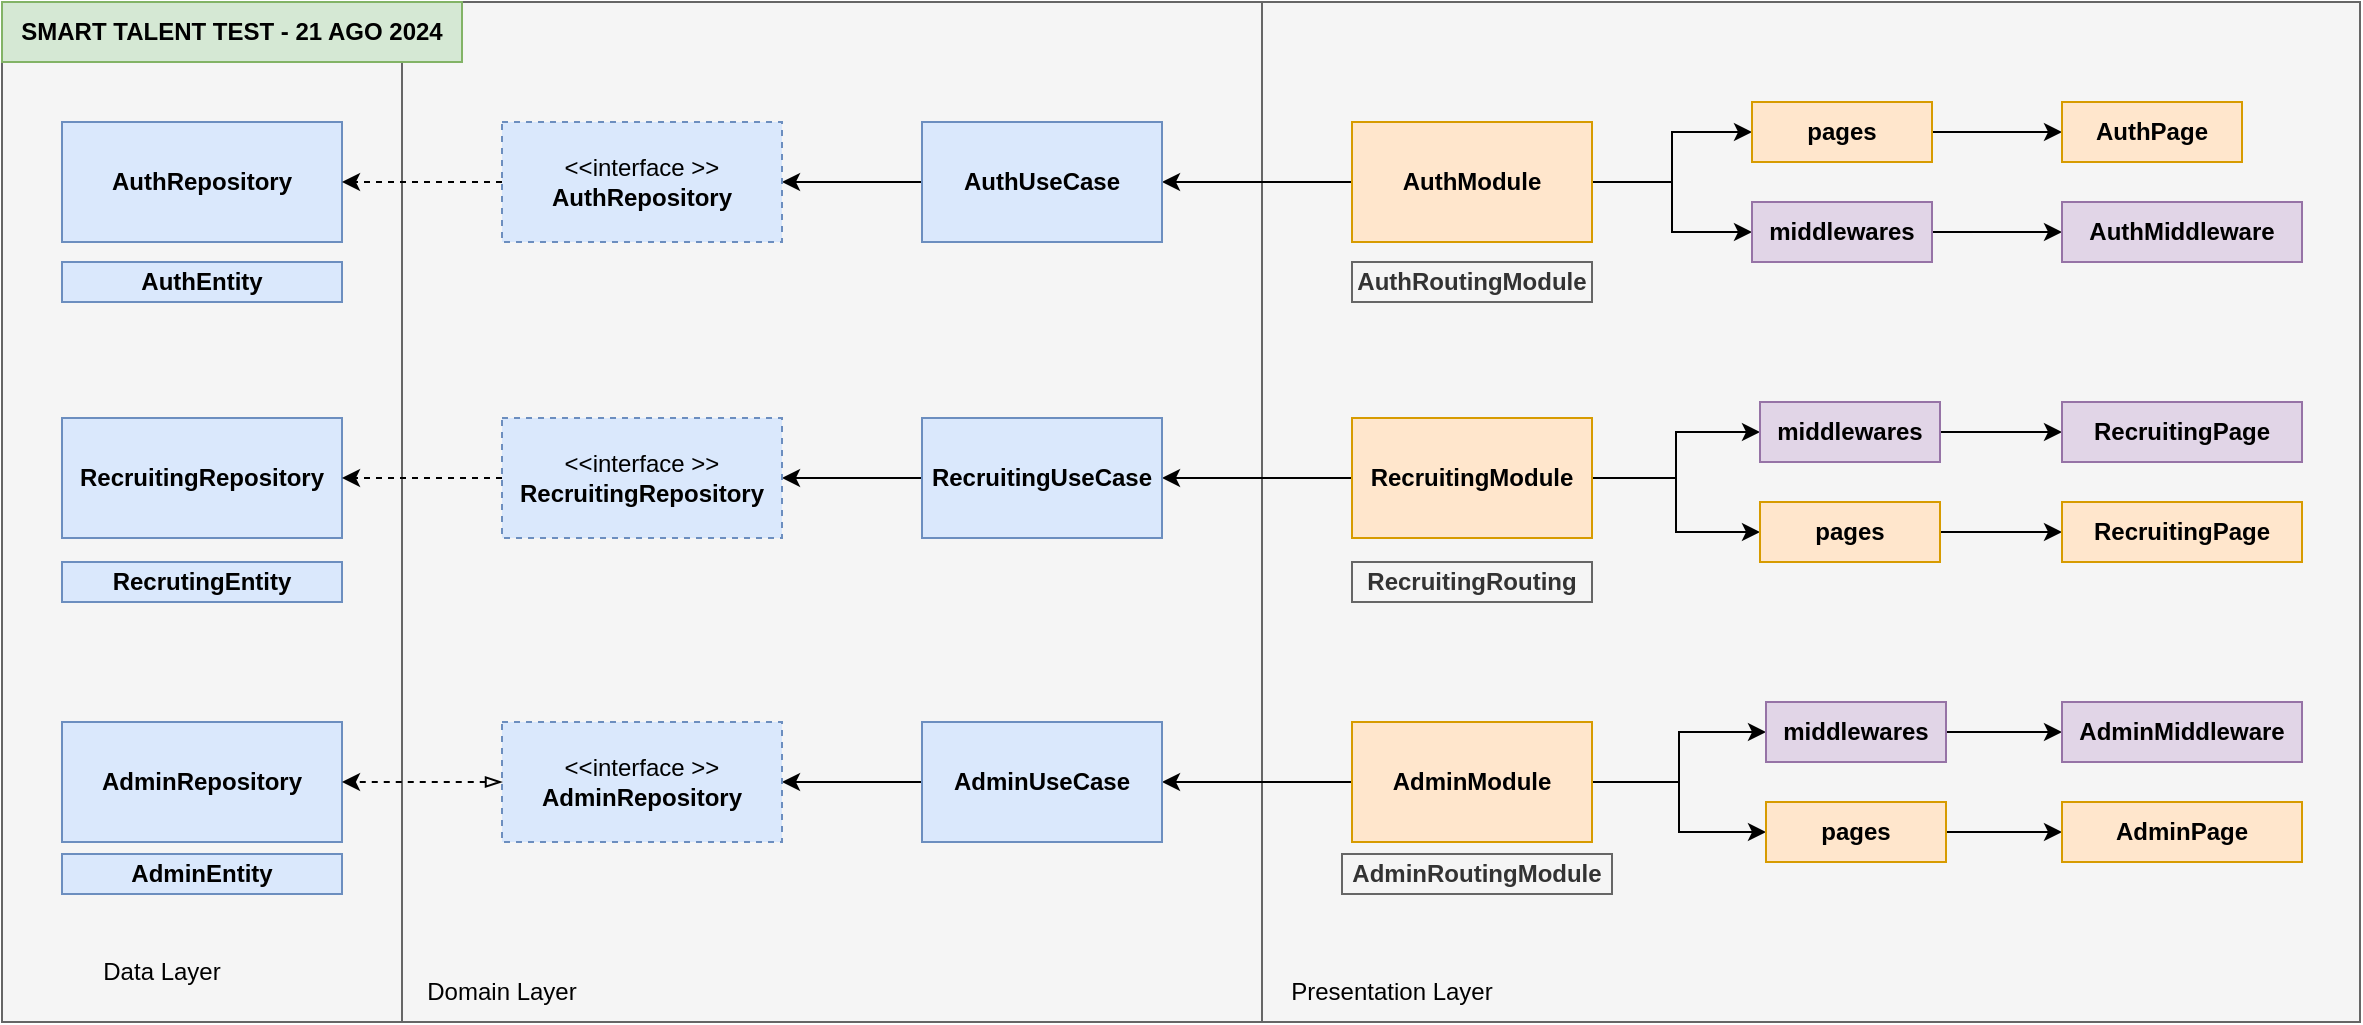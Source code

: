 <mxfile version="24.7.6">
  <diagram name="Page-1" id="s6KrvNxw93ChR6b4m98M">
    <mxGraphModel dx="2254" dy="783" grid="1" gridSize="10" guides="1" tooltips="1" connect="1" arrows="1" fold="1" page="1" pageScale="1" pageWidth="850" pageHeight="1100" math="0" shadow="0">
      <root>
        <mxCell id="0" />
        <mxCell id="1" parent="0" />
        <mxCell id="xDIa1F2VFs95qdDBm7Xm-56" value="" style="rounded=0;whiteSpace=wrap;html=1;fillColor=#f5f5f5;strokeColor=#666666;fontColor=#333333;" vertex="1" parent="1">
          <mxGeometry x="-170" y="40" width="430" height="510" as="geometry" />
        </mxCell>
        <mxCell id="xDIa1F2VFs95qdDBm7Xm-2" value="" style="rounded=0;whiteSpace=wrap;html=1;fillColor=#f5f5f5;strokeColor=#666666;fontColor=#333333;" vertex="1" parent="1">
          <mxGeometry x="260" y="40" width="549" height="510" as="geometry" />
        </mxCell>
        <mxCell id="xDIa1F2VFs95qdDBm7Xm-14" style="edgeStyle=orthogonalEdgeStyle;rounded=0;orthogonalLoop=1;jettySize=auto;html=1;entryX=0;entryY=0.5;entryDx=0;entryDy=0;" edge="1" parent="1" source="xDIa1F2VFs95qdDBm7Xm-5" target="xDIa1F2VFs95qdDBm7Xm-8">
          <mxGeometry relative="1" as="geometry" />
        </mxCell>
        <mxCell id="xDIa1F2VFs95qdDBm7Xm-15" style="edgeStyle=orthogonalEdgeStyle;rounded=0;orthogonalLoop=1;jettySize=auto;html=1;" edge="1" parent="1" source="xDIa1F2VFs95qdDBm7Xm-5" target="xDIa1F2VFs95qdDBm7Xm-13">
          <mxGeometry relative="1" as="geometry" />
        </mxCell>
        <mxCell id="xDIa1F2VFs95qdDBm7Xm-21" value="" style="edgeStyle=orthogonalEdgeStyle;rounded=0;orthogonalLoop=1;jettySize=auto;html=1;" edge="1" parent="1" source="xDIa1F2VFs95qdDBm7Xm-5" target="xDIa1F2VFs95qdDBm7Xm-20">
          <mxGeometry relative="1" as="geometry" />
        </mxCell>
        <mxCell id="xDIa1F2VFs95qdDBm7Xm-5" value="AuthModule" style="rounded=0;whiteSpace=wrap;html=1;fillColor=#ffe6cc;strokeColor=#d79b00;fontStyle=1" vertex="1" parent="1">
          <mxGeometry x="305" y="100" width="120" height="60" as="geometry" />
        </mxCell>
        <mxCell id="xDIa1F2VFs95qdDBm7Xm-16" style="edgeStyle=orthogonalEdgeStyle;rounded=0;orthogonalLoop=1;jettySize=auto;html=1;entryX=0;entryY=0.5;entryDx=0;entryDy=0;" edge="1" parent="1" source="xDIa1F2VFs95qdDBm7Xm-6" target="xDIa1F2VFs95qdDBm7Xm-9">
          <mxGeometry relative="1" as="geometry" />
        </mxCell>
        <mxCell id="xDIa1F2VFs95qdDBm7Xm-17" style="edgeStyle=orthogonalEdgeStyle;rounded=0;orthogonalLoop=1;jettySize=auto;html=1;" edge="1" parent="1" source="xDIa1F2VFs95qdDBm7Xm-6" target="xDIa1F2VFs95qdDBm7Xm-12">
          <mxGeometry relative="1" as="geometry" />
        </mxCell>
        <mxCell id="xDIa1F2VFs95qdDBm7Xm-23" value="" style="edgeStyle=orthogonalEdgeStyle;rounded=0;orthogonalLoop=1;jettySize=auto;html=1;" edge="1" parent="1" source="xDIa1F2VFs95qdDBm7Xm-6" target="xDIa1F2VFs95qdDBm7Xm-22">
          <mxGeometry relative="1" as="geometry" />
        </mxCell>
        <mxCell id="xDIa1F2VFs95qdDBm7Xm-6" value="RecruitingModule" style="rounded=0;whiteSpace=wrap;html=1;fillColor=#ffe6cc;strokeColor=#d79b00;fontStyle=1" vertex="1" parent="1">
          <mxGeometry x="305" y="248" width="120" height="60" as="geometry" />
        </mxCell>
        <mxCell id="xDIa1F2VFs95qdDBm7Xm-18" style="edgeStyle=orthogonalEdgeStyle;rounded=0;orthogonalLoop=1;jettySize=auto;html=1;entryX=0;entryY=0.5;entryDx=0;entryDy=0;" edge="1" parent="1" source="xDIa1F2VFs95qdDBm7Xm-7" target="xDIa1F2VFs95qdDBm7Xm-10">
          <mxGeometry relative="1" as="geometry" />
        </mxCell>
        <mxCell id="xDIa1F2VFs95qdDBm7Xm-19" style="edgeStyle=orthogonalEdgeStyle;rounded=0;orthogonalLoop=1;jettySize=auto;html=1;" edge="1" parent="1" source="xDIa1F2VFs95qdDBm7Xm-7" target="xDIa1F2VFs95qdDBm7Xm-11">
          <mxGeometry relative="1" as="geometry" />
        </mxCell>
        <mxCell id="xDIa1F2VFs95qdDBm7Xm-25" value="" style="edgeStyle=orthogonalEdgeStyle;rounded=0;orthogonalLoop=1;jettySize=auto;html=1;" edge="1" parent="1" source="xDIa1F2VFs95qdDBm7Xm-7" target="xDIa1F2VFs95qdDBm7Xm-24">
          <mxGeometry relative="1" as="geometry" />
        </mxCell>
        <mxCell id="xDIa1F2VFs95qdDBm7Xm-7" value="AdminModule" style="rounded=0;whiteSpace=wrap;html=1;fillColor=#ffe6cc;strokeColor=#d79b00;fontStyle=1" vertex="1" parent="1">
          <mxGeometry x="305" y="400" width="120" height="60" as="geometry" />
        </mxCell>
        <mxCell id="xDIa1F2VFs95qdDBm7Xm-32" value="" style="edgeStyle=orthogonalEdgeStyle;rounded=0;orthogonalLoop=1;jettySize=auto;html=1;" edge="1" parent="1" source="xDIa1F2VFs95qdDBm7Xm-8" target="xDIa1F2VFs95qdDBm7Xm-31">
          <mxGeometry relative="1" as="geometry" />
        </mxCell>
        <mxCell id="xDIa1F2VFs95qdDBm7Xm-8" value="pages" style="rounded=0;whiteSpace=wrap;html=1;fillColor=#ffe6cc;strokeColor=#d79b00;fontStyle=1" vertex="1" parent="1">
          <mxGeometry x="505" y="90" width="90" height="30" as="geometry" />
        </mxCell>
        <mxCell id="xDIa1F2VFs95qdDBm7Xm-46" style="edgeStyle=orthogonalEdgeStyle;rounded=0;orthogonalLoop=1;jettySize=auto;html=1;" edge="1" parent="1" source="xDIa1F2VFs95qdDBm7Xm-9" target="xDIa1F2VFs95qdDBm7Xm-45">
          <mxGeometry relative="1" as="geometry" />
        </mxCell>
        <mxCell id="xDIa1F2VFs95qdDBm7Xm-9" value="middlewares" style="rounded=0;whiteSpace=wrap;html=1;fillColor=#e1d5e7;strokeColor=#9673a6;fontStyle=1" vertex="1" parent="1">
          <mxGeometry x="509" y="240" width="90" height="30" as="geometry" />
        </mxCell>
        <mxCell id="xDIa1F2VFs95qdDBm7Xm-44" style="edgeStyle=orthogonalEdgeStyle;rounded=0;orthogonalLoop=1;jettySize=auto;html=1;entryX=0;entryY=0.5;entryDx=0;entryDy=0;" edge="1" parent="1" source="xDIa1F2VFs95qdDBm7Xm-10" target="xDIa1F2VFs95qdDBm7Xm-36">
          <mxGeometry relative="1" as="geometry" />
        </mxCell>
        <mxCell id="xDIa1F2VFs95qdDBm7Xm-10" value="middlewares" style="rounded=0;whiteSpace=wrap;html=1;fillColor=#e1d5e7;strokeColor=#9673a6;fontStyle=1" vertex="1" parent="1">
          <mxGeometry x="512" y="390" width="90" height="30" as="geometry" />
        </mxCell>
        <mxCell id="xDIa1F2VFs95qdDBm7Xm-49" value="" style="edgeStyle=orthogonalEdgeStyle;rounded=0;orthogonalLoop=1;jettySize=auto;html=1;" edge="1" parent="1" source="xDIa1F2VFs95qdDBm7Xm-11" target="xDIa1F2VFs95qdDBm7Xm-48">
          <mxGeometry relative="1" as="geometry" />
        </mxCell>
        <mxCell id="xDIa1F2VFs95qdDBm7Xm-11" value="pages" style="rounded=0;whiteSpace=wrap;html=1;fillColor=#ffe6cc;strokeColor=#d79b00;fontStyle=1" vertex="1" parent="1">
          <mxGeometry x="512" y="440" width="90" height="30" as="geometry" />
        </mxCell>
        <mxCell id="xDIa1F2VFs95qdDBm7Xm-34" value="" style="edgeStyle=orthogonalEdgeStyle;rounded=0;orthogonalLoop=1;jettySize=auto;html=1;" edge="1" parent="1" source="xDIa1F2VFs95qdDBm7Xm-12" target="xDIa1F2VFs95qdDBm7Xm-33">
          <mxGeometry relative="1" as="geometry" />
        </mxCell>
        <mxCell id="xDIa1F2VFs95qdDBm7Xm-12" value="pages" style="rounded=0;whiteSpace=wrap;html=1;fillColor=#ffe6cc;strokeColor=#d79b00;fontStyle=1" vertex="1" parent="1">
          <mxGeometry x="509" y="290" width="90" height="30" as="geometry" />
        </mxCell>
        <mxCell id="xDIa1F2VFs95qdDBm7Xm-52" style="edgeStyle=orthogonalEdgeStyle;rounded=0;orthogonalLoop=1;jettySize=auto;html=1;" edge="1" parent="1" source="xDIa1F2VFs95qdDBm7Xm-13" target="xDIa1F2VFs95qdDBm7Xm-51">
          <mxGeometry relative="1" as="geometry" />
        </mxCell>
        <mxCell id="xDIa1F2VFs95qdDBm7Xm-13" value="middlewares" style="rounded=0;whiteSpace=wrap;html=1;fillColor=#e1d5e7;strokeColor=#9673a6;fontStyle=1" vertex="1" parent="1">
          <mxGeometry x="505" y="140" width="90" height="30" as="geometry" />
        </mxCell>
        <mxCell id="xDIa1F2VFs95qdDBm7Xm-43" value="" style="edgeStyle=orthogonalEdgeStyle;rounded=0;orthogonalLoop=1;jettySize=auto;html=1;" edge="1" parent="1" source="xDIa1F2VFs95qdDBm7Xm-20" target="xDIa1F2VFs95qdDBm7Xm-42">
          <mxGeometry relative="1" as="geometry" />
        </mxCell>
        <mxCell id="xDIa1F2VFs95qdDBm7Xm-20" value="AuthUseCase" style="rounded=0;whiteSpace=wrap;html=1;fillColor=#dae8fc;strokeColor=#6c8ebf;fontStyle=1" vertex="1" parent="1">
          <mxGeometry x="90" y="100" width="120" height="60" as="geometry" />
        </mxCell>
        <mxCell id="xDIa1F2VFs95qdDBm7Xm-41" style="edgeStyle=orthogonalEdgeStyle;rounded=0;orthogonalLoop=1;jettySize=auto;html=1;" edge="1" parent="1" source="xDIa1F2VFs95qdDBm7Xm-22" target="xDIa1F2VFs95qdDBm7Xm-40">
          <mxGeometry relative="1" as="geometry" />
        </mxCell>
        <mxCell id="xDIa1F2VFs95qdDBm7Xm-22" value="RecruitingUseCase" style="rounded=0;whiteSpace=wrap;html=1;fillColor=#dae8fc;strokeColor=#6c8ebf;fontStyle=1" vertex="1" parent="1">
          <mxGeometry x="90" y="248" width="120" height="60" as="geometry" />
        </mxCell>
        <mxCell id="xDIa1F2VFs95qdDBm7Xm-38" value="" style="edgeStyle=orthogonalEdgeStyle;rounded=0;orthogonalLoop=1;jettySize=auto;html=1;" edge="1" parent="1" source="xDIa1F2VFs95qdDBm7Xm-24" target="xDIa1F2VFs95qdDBm7Xm-37">
          <mxGeometry relative="1" as="geometry" />
        </mxCell>
        <mxCell id="xDIa1F2VFs95qdDBm7Xm-24" value="AdminUseCase" style="rounded=0;whiteSpace=wrap;html=1;fillColor=#dae8fc;strokeColor=#6c8ebf;fontStyle=1" vertex="1" parent="1">
          <mxGeometry x="90" y="400" width="120" height="60" as="geometry" />
        </mxCell>
        <mxCell id="xDIa1F2VFs95qdDBm7Xm-31" value="AuthPage" style="rounded=0;whiteSpace=wrap;html=1;fillColor=#ffe6cc;strokeColor=#d79b00;fontStyle=1" vertex="1" parent="1">
          <mxGeometry x="660" y="90" width="90" height="30" as="geometry" />
        </mxCell>
        <mxCell id="xDIa1F2VFs95qdDBm7Xm-33" value="RecruitingPage" style="rounded=0;whiteSpace=wrap;html=1;fillColor=#ffe6cc;strokeColor=#d79b00;fontStyle=1" vertex="1" parent="1">
          <mxGeometry x="660" y="290" width="120" height="30" as="geometry" />
        </mxCell>
        <mxCell id="xDIa1F2VFs95qdDBm7Xm-36" value="AdminMiddleware" style="rounded=0;whiteSpace=wrap;html=1;fillColor=#e1d5e7;strokeColor=#9673a6;fontStyle=1" vertex="1" parent="1">
          <mxGeometry x="660" y="390" width="120" height="30" as="geometry" />
        </mxCell>
        <mxCell id="xDIa1F2VFs95qdDBm7Xm-37" value="&lt;span style=&quot;font-weight: 400;&quot;&gt;&amp;lt;&amp;lt;interface &amp;gt;&amp;gt;&lt;/span&gt;&lt;br&gt;AdminRepository" style="rounded=0;whiteSpace=wrap;html=1;fillColor=#dae8fc;strokeColor=#6c8ebf;fontStyle=1;dashed=1;" vertex="1" parent="1">
          <mxGeometry x="-120" y="400" width="140" height="60" as="geometry" />
        </mxCell>
        <mxCell id="xDIa1F2VFs95qdDBm7Xm-40" value="&lt;span style=&quot;font-weight: normal;&quot;&gt;&amp;lt;&amp;lt;interface &amp;gt;&amp;gt;&lt;/span&gt;&lt;br&gt;RecruitingRepository" style="rounded=0;whiteSpace=wrap;html=1;fillColor=#dae8fc;strokeColor=#6c8ebf;fontStyle=1;dashed=1;" vertex="1" parent="1">
          <mxGeometry x="-120" y="248" width="140" height="60" as="geometry" />
        </mxCell>
        <mxCell id="xDIa1F2VFs95qdDBm7Xm-42" value="&lt;span style=&quot;font-weight: 400;&quot;&gt;&amp;lt;&amp;lt;interface &amp;gt;&amp;gt;&lt;/span&gt;&lt;br&gt;AuthRepository" style="rounded=0;whiteSpace=wrap;html=1;fillColor=#dae8fc;strokeColor=#6c8ebf;fontStyle=1;dashed=1;" vertex="1" parent="1">
          <mxGeometry x="-120" y="100" width="140" height="60" as="geometry" />
        </mxCell>
        <mxCell id="xDIa1F2VFs95qdDBm7Xm-45" value="RecruitingPage" style="rounded=0;whiteSpace=wrap;html=1;fillColor=#e1d5e7;strokeColor=#9673a6;fontStyle=1" vertex="1" parent="1">
          <mxGeometry x="660" y="240" width="120" height="30" as="geometry" />
        </mxCell>
        <mxCell id="xDIa1F2VFs95qdDBm7Xm-48" value="AdminPage" style="rounded=0;whiteSpace=wrap;html=1;fillColor=#ffe6cc;strokeColor=#d79b00;fontStyle=1" vertex="1" parent="1">
          <mxGeometry x="660" y="440" width="120" height="30" as="geometry" />
        </mxCell>
        <mxCell id="xDIa1F2VFs95qdDBm7Xm-51" value="AuthMiddleware" style="rounded=0;whiteSpace=wrap;html=1;fillColor=#e1d5e7;strokeColor=#9673a6;fontStyle=1" vertex="1" parent="1">
          <mxGeometry x="660" y="140" width="120" height="30" as="geometry" />
        </mxCell>
        <mxCell id="xDIa1F2VFs95qdDBm7Xm-53" value="AuthRoutingModule" style="rounded=0;whiteSpace=wrap;html=1;fillColor=#f5f5f5;strokeColor=#666666;fontStyle=1;fontColor=#333333;" vertex="1" parent="1">
          <mxGeometry x="305" y="170" width="120" height="20" as="geometry" />
        </mxCell>
        <mxCell id="xDIa1F2VFs95qdDBm7Xm-54" value="RecruitingRouting" style="rounded=0;whiteSpace=wrap;html=1;fillColor=#f5f5f5;strokeColor=#666666;fontStyle=1;fontColor=#333333;" vertex="1" parent="1">
          <mxGeometry x="305" y="320" width="120" height="20" as="geometry" />
        </mxCell>
        <mxCell id="xDIa1F2VFs95qdDBm7Xm-55" value="AdminRoutingModule" style="rounded=0;whiteSpace=wrap;html=1;fillColor=#f5f5f5;strokeColor=#666666;fontStyle=1;fontColor=#333333;" vertex="1" parent="1">
          <mxGeometry x="300" y="466" width="135" height="20" as="geometry" />
        </mxCell>
        <mxCell id="xDIa1F2VFs95qdDBm7Xm-57" value="Domain Layer" style="text;html=1;align=center;verticalAlign=middle;whiteSpace=wrap;rounded=0;" vertex="1" parent="1">
          <mxGeometry x="-170" y="520" width="100" height="30" as="geometry" />
        </mxCell>
        <mxCell id="xDIa1F2VFs95qdDBm7Xm-59" value="Presentation Layer" style="text;html=1;align=center;verticalAlign=middle;whiteSpace=wrap;rounded=0;" vertex="1" parent="1">
          <mxGeometry x="260" y="520" width="130" height="30" as="geometry" />
        </mxCell>
        <mxCell id="xDIa1F2VFs95qdDBm7Xm-60" value="" style="rounded=0;whiteSpace=wrap;html=1;fillColor=#f5f5f5;strokeColor=#666666;fontColor=#333333;" vertex="1" parent="1">
          <mxGeometry x="-370" y="40" width="200" height="510" as="geometry" />
        </mxCell>
        <mxCell id="xDIa1F2VFs95qdDBm7Xm-61" value="Data Layer" style="text;html=1;align=center;verticalAlign=middle;whiteSpace=wrap;rounded=0;" vertex="1" parent="1">
          <mxGeometry x="-340" y="510" width="100" height="30" as="geometry" />
        </mxCell>
        <mxCell id="xDIa1F2VFs95qdDBm7Xm-64" value="AdminRepository" style="rounded=0;whiteSpace=wrap;html=1;fillColor=#dae8fc;strokeColor=#6c8ebf;fontStyle=1" vertex="1" parent="1">
          <mxGeometry x="-340" y="400" width="140" height="60" as="geometry" />
        </mxCell>
        <mxCell id="xDIa1F2VFs95qdDBm7Xm-65" value="RecruitingRepository" style="rounded=0;whiteSpace=wrap;html=1;fillColor=#dae8fc;strokeColor=#6c8ebf;fontStyle=1" vertex="1" parent="1">
          <mxGeometry x="-340" y="248" width="140" height="60" as="geometry" />
        </mxCell>
        <mxCell id="xDIa1F2VFs95qdDBm7Xm-67" value="AuthRepository" style="rounded=0;whiteSpace=wrap;html=1;fillColor=#dae8fc;strokeColor=#6c8ebf;fontStyle=1" vertex="1" parent="1">
          <mxGeometry x="-340" y="100" width="140" height="60" as="geometry" />
        </mxCell>
        <mxCell id="xDIa1F2VFs95qdDBm7Xm-69" style="edgeStyle=orthogonalEdgeStyle;rounded=0;orthogonalLoop=1;jettySize=auto;html=1;dashed=1;" edge="1" parent="1" source="xDIa1F2VFs95qdDBm7Xm-42" target="xDIa1F2VFs95qdDBm7Xm-67">
          <mxGeometry relative="1" as="geometry" />
        </mxCell>
        <mxCell id="xDIa1F2VFs95qdDBm7Xm-71" style="edgeStyle=orthogonalEdgeStyle;rounded=0;orthogonalLoop=1;jettySize=auto;html=1;dashed=1;" edge="1" parent="1" source="xDIa1F2VFs95qdDBm7Xm-40" target="xDIa1F2VFs95qdDBm7Xm-65">
          <mxGeometry relative="1" as="geometry" />
        </mxCell>
        <mxCell id="xDIa1F2VFs95qdDBm7Xm-72" style="edgeStyle=orthogonalEdgeStyle;rounded=0;orthogonalLoop=1;jettySize=auto;html=1;entryX=1;entryY=0.5;entryDx=0;entryDy=0;startArrow=blockThin;startFill=0;dashed=1;" edge="1" parent="1" source="xDIa1F2VFs95qdDBm7Xm-37" target="xDIa1F2VFs95qdDBm7Xm-64">
          <mxGeometry relative="1" as="geometry" />
        </mxCell>
        <mxCell id="xDIa1F2VFs95qdDBm7Xm-73" value="AuthEntity" style="rounded=0;whiteSpace=wrap;html=1;fillColor=#dae8fc;strokeColor=#6c8ebf;fontStyle=1" vertex="1" parent="1">
          <mxGeometry x="-340" y="170" width="140" height="20" as="geometry" />
        </mxCell>
        <mxCell id="xDIa1F2VFs95qdDBm7Xm-74" value="RecrutingEntity" style="rounded=0;whiteSpace=wrap;html=1;fillColor=#dae8fc;strokeColor=#6c8ebf;fontStyle=1" vertex="1" parent="1">
          <mxGeometry x="-340" y="320" width="140" height="20" as="geometry" />
        </mxCell>
        <mxCell id="xDIa1F2VFs95qdDBm7Xm-3" value="SMART TALENT TEST - 21 AGO 2024" style="text;html=1;align=center;verticalAlign=middle;whiteSpace=wrap;rounded=0;fontStyle=1;fillColor=#d5e8d4;strokeColor=#82b366;" vertex="1" parent="1">
          <mxGeometry x="-370" y="40" width="230" height="30" as="geometry" />
        </mxCell>
        <mxCell id="xDIa1F2VFs95qdDBm7Xm-75" value="AdminEntity" style="rounded=0;whiteSpace=wrap;html=1;fillColor=#dae8fc;strokeColor=#6c8ebf;fontStyle=1" vertex="1" parent="1">
          <mxGeometry x="-340" y="466" width="140" height="20" as="geometry" />
        </mxCell>
      </root>
    </mxGraphModel>
  </diagram>
</mxfile>
